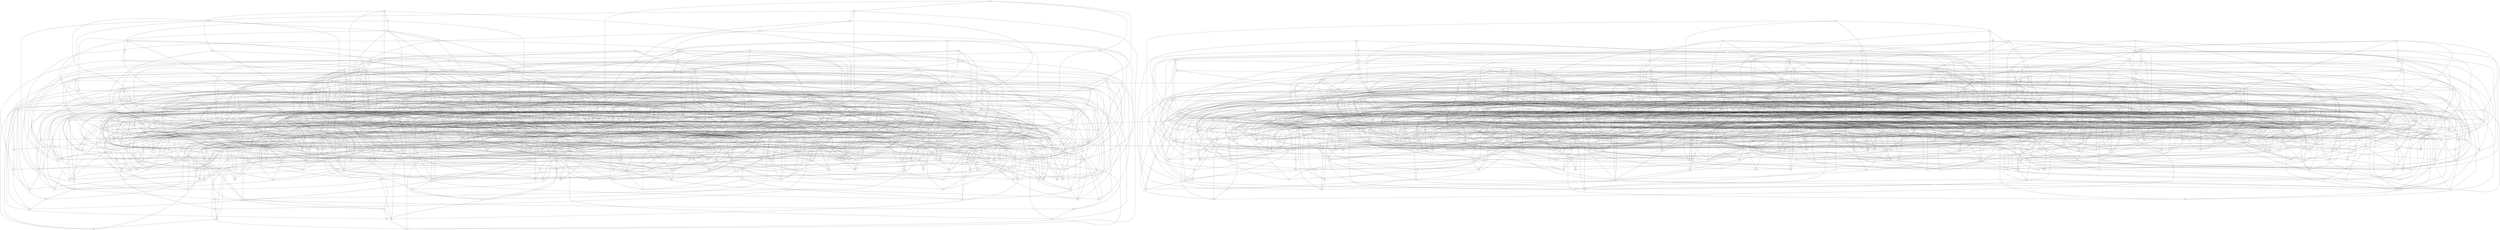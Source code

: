 strict graph input {
    ranksep = 2;
    pcf -- {vqq glr rpx qcm sxh lgb};
    vqq -- {pcf gnv zmm lkm};
    glr -- {pcf bzl snq drq prc};
    rpx -- {pcf kdr mbc svb};
    qcm -- {pcf kpp dqn nmt};
    qkb -- {ccc lxr ppx qfh vkd};
    ccc -- {qkb jtr jxq xpk fbg};
    lxr -- {qkb crj hbs fpg};
    ppx -- {qkb bdm hld sdg};
    vnm -- {frl xhk mnc cvv};
    frl -- {vnm vct vld dfl};
    scx -- {czr ljf ngk pgb};
    czr -- {scx rms fzf xmr nxz};
    zqg -- {lbj xkk plb qcs};
    lbj -- {zqg zbf llz mpj};
    xkk -- {zqg zcf nxk mmh vmz qpv};
    qvs -- {zgv vfq pqp qbl rpt zcq};
    zgv -- {qvs mbn xth lcq lsp jpf};
    vfq -- {qvs vqz zpk rdm jdq};
    pqp -- {qvs sct zkp mzr};
    qbl -- {qvs grh zsm sgb};
    rpt -- {qvs kxh gqf kbt};
    zcq -- {qvs gfl jlq mcl};
    sxm -- {rgj lcq hfp mrc};
    rgj -- {sxm pcp gvk vnc};
    vrd -- {hbb trd fgh ksz};
    hbb -- {vrd chn pxd hpf};
    trd -- {vrd zsm xzz kqs};
    fgh -- {vrd cst lzp sjd rkz zth};
    dbh -- {crj hjx bkj zlx zsd};
    crj -- {dbh lxr vgl rkk};
    hjx -- {dbh pvm rln vkt sck};
    bkj -- {dbh rqp vjs zjn};
    psx -- {sxc zqz vld vql};
    sxc -- {psx ctn vhq tmm};
    dsx -- {bjf zrx pld pdc};
    bjf -- {dsx vsz lft ngf dzs};
    zrx -- {dsx ztc jbm vvh};
    pld -- {dsx pqx rcn mbc zlx};
    dqn -- {kxm vsh qcm hjp dqq};
    kxm -- {dqn qfv fjx rsd bpj};
    lst -- {fzr zmx gff txx};
    fzr -- {lst bkp ksr ptl mhx};
    mzv -- {gcq bkh mqg znr};
    gcq -- {mzv nvk lgz gdl dsm};
    bkh -- {mzv jdl qmf dcs};
    mqg -- {mzv xjk lgp crc gqz};
    lzm -- {fdl jpf qxt gkz bsp};
    fdl -- {lzm jtj tfx qxf};
    jpf -- {lzm ptv zgv hhs};
    qxt -- {lzm dbp pcb djr};
    xfs -- {zdh thc rxd cjm};
    zdh -- {xfs kjt kdk lvv};
    thc -- {xfs vdv lkc qqb qdh};
    rxd -- {xfs pnp nld fdq};
    cjm -- {xfs dhk snh khg ctv};
    lqk -- {zth tfc mkr gvk};
    zth -- {lqk hcs qtt fgh};
    mbn -- {skp pxv zgv bpn};
    skp -- {mbn tfx mbh lbv dms};
    pxv -- {mbn kch txs jlg};
    bpn -- {mbn rcb rdb ckf};
    kzg -- {mgc vnc zdt htq};
    mgc -- {kzg lhl hfq jnv hpf};
    vnc -- {kzg rgj vsc gmt};
    zdt -- {kzg vzk xtp zkp hpf};
    rdl -- {pql ptt jfm hsp zvl hhx};
    pql -- {rdl mjn vct mdb rbg};
    ptt -- {rdl zpp gkx lpz};
    jfm -- {rdl ptm nrm rmk};
    hsp -- {rdl zpm mmh frn dfl};
    zvl -- {rdl xmp dbp hfp};
    hhx -- {rdl ncb txf nzb};
    nbj -- {tqk qhx smx cqk lrd rlx};
    tqk -- {nbj kzn ght gcc};
    qhx -- {nbj xcp tfc pbp};
    rzr -- {cfk pdh kvd hss};
    cfk -- {rzr tzs cvk brl dzt bbf kpj dfv};
    pdh -- {rzr vdx lzx zxh mrk};
    bdm -- {ppx jcr tgp mhl};
    jcr -- {bdm lrc lrn rhq xbh jqm dcv lhv};
    tgp -- {bdm cfb pgx kqd};
    mhl -- {bdm njz xrq qvx bmg vkn};
    bzl -- {glr khg ftz qqf};
    snq -- {glr pdc rms cxm};
    drq -- {glr jhg xcf xvq};
    prc -- {glr nzf rjt nqq xch};
    qds -- {glk jvn ntx jzt dlg};
    glk -- {qds qtl xdk mcl cxq gvk};
    jvn -- {qds dpl nkr hrl rmd};
    ntx -- {qds zcl dgb czf};
    kqq -- {ftz blr hlr kvd qdm};
    ftz -- {kqq dxs bzl jtr};
    blr -- {kqq scc cfv qdr};
    hlr -- {kqq pqx vkt zrt};
    kvd -- {kqq qqf vxd rzr};
    fsd -- {hbs tdf zcz zpt};
    hbs -- {fsd hfm nqq gsf lxr qjp hgq vkd};
    rms -- {czr qvd hgn snq bfm};
    sgv -- {kzb tvs qxx slr zps};
    kzb -- {sgv nvc kjt htj rbv dmr};
    tvs -- {sgv flg qvd bmn kpp};
    qxx -- {sgv jgk npm pgb xdv zpv tlt};
    mdz -- {rtk txr cqr brr hss};
    rtk -- {mdz nvx xpk dmm};
    txr -- {mdz lkh ldh trc};
    cqr -- {mdz vdx jsv bqm};
    nvc -- {vsr kzb fsk zjn};
    vsr -- {nvc bqx bhs mvr};
    bkp -- {msz vpn fzr xmm};
    msz -- {bkp nxl zhz jsl djr};
    vpn -- {bkp xmm gbm vkb};
    fbq -- {txq sbn mps dpl llz};
    txq -- {fbq zhz hlh jfj};
    sbn -- {fbq blk ptm ctp};
    xgq -- {dng xlh cqb klq};
    dng -- {xgq rnj zgn nln};
    xlh -- {xgq fbz lzv hdj};
    cqb -- {xgq pxp pnr stq};
    qsq -- {vvr vqz xpv nlm};
    vvr -- {qsq scm mfl hvn hpm txs};
    vqz -- {qsq chp vfq qvl};
    xpv -- {qsq zjb gls hvl fxx};
    nlm -- {qsq dgb zxg vss nzd tjq};
    dhk -- {bqm fvg cjm psn};
    bqm -- {dhk jtv vjj kmq zcz cqr kdk ksh};
    fvg -- {dhk hfm xrq dzv};
    khs -- {dqq tfb sgh sgr};
    dqq -- {khs brk zvz vkq fnx dqn};
    tfb -- {khs ctv xzj kng};
    blm -- {lqb rcq dmr knp};
    lqb -- {blm krk rsp dhc};
    rcq -- {blm mtl zps rpn tch};
    dmr -- {blm pkl kzb fbg};
    knp -- {blm dkq rgm gpm};
    vfb -- {tjm ltb lcd vss xvg};
    tjm -- {vfb vvz qsf xrk};
    ltb -- {vfb lzv vpt klf};
    lcd -- {vfb bqk ght dmn};
    vss -- {vfb mld tlv nzd mlf nlm fml};
    xvg -- {vfb fgk fgn jzr hms};
    psn -- {hrb hzt dhk hdg};
    hrb -- {psn kzs clp brr};
    hzt -- {psn qcq qcz vkn};
    hdg -- {psn mkj vkq pnb dld};
    dtl -- {jgv vcl txb lks};
    jgv -- {dtl mmh vcl sbg lcq jrp};
    tgf -- {rnk jlx zpk nvk};
    rnk -- {tgf qps jbb zrg vmf};
    jlj -- {rhq vmq scj fsp klg};
    rhq -- {jlj cvd jcr cdc zpr};
    vmq -- {jlj zqj fdh gbh vsz dvt lnv};
    scj -- {jlj hzh pbh rgm lnn};
    fsp -- {jlj djv jvb svb fbb bgm};
    klg -- {jlj qfv rsd dmm};
    nbt -- {khg dvg plf jrg jpr};
    khg -- {nbt vhk gpm bzl cjm};
    dvg -- {nbt clp xbh ths};
    plf -- {nbt qkp rln bpj dxb};
    cng -- {gsf tht zlx ckp};
    gsf -- {cng rbv hbs tgd};
    mrr -- {bht khb zmr lpm};
    bht -- {mrr xnj ppl jnv};
    pbf -- {pxl zbf vbs lql rlf};
    pxl -- {pbf cdn qgh vnk};
    zbf -- {pbf czm scm lbj};
    zpm -- {tfc jrm jfl crs hsp};
    tfc -- {zpm kzc qhx lqk jrp};
    jrm -- {zpm bqk jlq ctn fdb};
    jfl -- {zpm sfh rll pxn};
    crs -- {zpm dfl mlf xgx};
    sfh -- {pmh jfl nhf vct rpv};
    pmh -- {sfh fpk dct mtj};
    nhf -- {sfh qxj fvc hbn};
    vct -- {sfh frl pql rkp lzv btk};
    jtj -- {fdl fdr dmg qbt nsz};
    qtl -- {kvn glk cjv lrd};
    kvn -- {qtl jkm pgv rvn};
    cjv -- {qtl pxn dkt vll ctg vtd vld zqb};
    lrd -- {qtl mcp svn nbj};
    pmv -- {mpj mmp smx qzx bhq};
    mpj -- {pmv qmk lbj ckb hpf};
    mmp -- {pmv hck mtj qcs};
    qfv -- {nph klg kxm cmj vxd pqx};
    nph -- {qfv nld zrt qsd tkt};
    cmj -- {qfv qgr jnc cxd};
    vxd -- {qfv tln ztc kvd};
    pqx -- {qfv pld mfd hlr};
    mjn -- {jfk pql tpn zhj};
    jfk -- {mjn brh zrj tmm};
    nzf -- {prc drd mdv zrh dbf vck};
    rjt -- {prc tln bjk vkf};
    qnc -- {kbt nth hbc ktr};
    kbt -- {qnc mdn rpt fnn vtd qpv};
    nth -- {qnc mpf cmp ckh};
    cml -- {gzg lpz pxs tvd lvf};
    gzg -- {cml gbm mdr pqh};
    lpz -- {cml gxf ptt kfz};
    pxs -- {cml qxs vhp mrc lxg};
    tvd -- {cml fvd kdl dvz};
    lvf -- {cml rmd ssk fxn};
    nxl -- {mgg tnt msz dsg};
    mgg -- {nxl xdk mfl xxz};
    tnt -- {nxl szr ljs fpk mkr};
    rqp -- {bkj nbg fsk ggx qrk mdx};
    nbg -- {rqp zcz rjh bzx vzp};
    cfb -- {slr bmv mnf tgp bfm zjz dld tpt};
    slr -- {cfb qjb sgv tkg};
    bmv -- {cfb sbz gjp ncr};
    mnf -- {cfb fpd dxs ktm vsb};
    bfm -- {cfb zjz rms qfj};
    sff -- {flz nlq jtc rkz};
    flz -- {sff xqg hjh zcf psg dtm klv};
    nlq -- {sff dfb jcp rdk};
    jtc -- {sff tfp jfv hbc jjv kkv};
    rkz -- {sff cqk zmv fgh};
    jzk -- {txm bxk qzx rkn};
    txm -- {jzk xvf vgn gdd vpt};
    szr -- {tnt tbx rdg mft};
    ljs -- {tnt zzh pdq dzl};
    jhm -- {sms gll flg zrb};
    sms -- {jhm dpd bbx xbt bpj};
    gll -- {jhm glm mpb xcg};
    vvz -- {tjm xgx jfj tdd pbc};
    qsf -- {tjm psh zzh jvd pbc};
    psh -- {qsf jxk zpj bcp};
    ftf -- {rkn rcz ddg hbx};
    rkn -- {ftf fth jzk zcl brh};
    rcz -- {ftf fml vrg dcq jpp};
    ddg -- {ftf lhr mxc tph};
    hbx -- {ftf fhq nvk tqp ntv};
    rll -- {jfl jdl txd rvn fdb};
    pxp -- {dtc nqq cqb sjd bdg};
    dtc -- {pxp dkg zfm drk vpt};
    nqq -- {pxp pzr hbs prc};
    sjd -- {pxp qgh tfv zpp ssl fgh};
    bdg -- {pxp qrx rtb fnn};
    hfm -- {xzs krk jpj hbs fvg xgj};
    xzs -- {hfm dll mzz fxd plm};
    krk -- {hfm pqm lqb pdc};
    jpj -- {hfm stj jsp zlb};
    fvk -- {gnv bjh zcm kmn};
    gnv -- {fvk vqq kfl qfb rvx};
    bjh -- {fvk kqh hmx fdq pkd};
    rxt -- {dlr sbg ncb crh};
    dlr -- {rxt jvj xnj mbh};
    sbg -- {rxt ccv jgv smp};
    qhk -- {dqp tzz smc rxh};
    dqp -- {qhk cmr lck bzx};
    tzz -- {qhk vzt qkl qdr};
    smc -- {qhk ddv qhm jsv};
    rxh -- {qhk hxm rqv hjp};
    tbf -- {tdl blk llk qfs klq};
    tdl -- {tbf dfz jck lbv};
    vms -- {sgl qjv czv pxg vtl};
    sgl -- {vms dnr qlz nnb};
    mps -- {fth kqs pnr fbq};
    fth -- {mps xth jzt rkn};
    kqs -- {mps ncb qgh trd};
    pnr -- {mps dfb cqb zhj qmf};
    srg -- {ndj gdq xsv cmr};
    ndj -- {srg ktb nmf vck};
    gdq -- {srg sfl nxp ptc};
    vzk -- {ggd dms vdh zdt};
    ggd -- {vzk ksr mxc jfq fgq};
    dms -- {vzk kfz fdb smp skp djr lpr};
    vdh -- {vzk qct xjk rcb klf};
    dkj -- {drk zmv kkb sjs kxg};
    drk -- {dkj cnh ksz dtc};
    zmv -- {dkj rdt sct pnn rkz};
    kkb -- {dkj qnn dmp pzg};
    sjs -- {dkj hjh bfg ckn pbc};
    hzg -- {drn cmp gxf mkr};
    drn -- {hzg jhv bns psd};
    cmp -- {hzg rfq skn nth};
    gxf -- {hzg lpz cgq sdf};
    mkr -- {hzg lxh lqk tnt};
    pqm -- {gmf krk vvc ldb qqb};
    gmf -- {pqm hkd rlc phj};
    vvc -- {pqm nqm ngd gzm gns};
    ldb -- {pqm rmq fkc rmt};
    dpb -- {sdj bgh plm cqd ktm};
    sdj -- {dpb zsh bsr vzq};
    bgh -- {dpb pvx str hbd};
    plm -- {dpb sxq xzs qvv rvx};
    pnq -- {fxt mxg dbz njr};
    fxt -- {pnq krm htj dgr};
    mxg -- {pnq nqm gtz nxr};
    mlc -- {brv hld mzz zpr};
    brv -- {mlc dpd xbh bbf};
    hld -- {mlc xxq ppx tpr qsd lgb};
    mzz -- {mlc xzs nqm nnp};
    cxx -- {vrx zcx xxv sgh};
    vrx -- {cxx glb dfh ptc};
    zcx -- {cxx knr mkm gtz ngk xmh hft};
    xxv -- {cxx stj lzx cxd dfv fxm};
    vgl -- {crj jbj cxp hrn};
    stj -- {tsm xxv jpj ccl};
    tsm -- {stj lcl fbb qbc};
    ccl -- {stj tkb gtz rvr};
    zcl -- {fvz ntx lsx rkn};
    fvz -- {zcl dtd xpf qbb};
    dpd -- {brv sms frx brr kjp dfh};
    frx -- {dpd kdr tch qft};
    snm -- {lnn bqx nqm kdr bxz};
    lnn -- {snm scj qns fss};
    bqx -- {snm vsr xjh mvd};
    nqm -- {snm vvc mxg kns bmg mzz};
    kdr -- {snm qns fsj rpx frx rjh};
    vdx -- {fbm cqr fpg pdh pbh};
    fbm -- {vdx vdv ppn fxd zpt};
    fpg -- {vdx zrh vbb lxr};
    qjv -- {vhd vms jqm qdb};
    vhd -- {qjv qcq vjs rvx};
    xhm -- {lhz kkv lcq rvn};
    lhz -- {xhm lmv ptv xlf rbm};
    kkv -- {xhm ftd jtc plb};
    lcq -- {xhm jgv sxm zgv tdc};
    zgk -- {fkc vmb vjj vtg jqs};
    fkc -- {zgk lkh ldb grd};
    vmb -- {zgk pml xjh dzt lvv lqg bbf nfs};
    vjj -- {zgk fqv dcv bqm};
    vtg -- {zgk gkr qsh mhf};
    jqs -- {zgk jbj htj vlg};
    ftr -- {crq ntc bsr vsb};
    crq -- {ftr qqb qjb dhc};
    ntc -- {ftr vsh tzx dxb};
    bsr -- {ftr qgr dcv ldf kng sdj};
    rst -- {cxm qcq fpd qfj};
    cxm -- {rst qld fqv snq};
    xxm -- {mld hms zln jdv};
    mld -- {xxm fsq vss mhx};
    qxj -- {nhf dns dpl dgb glp bqr};
    dns -- {qxj gxh xmm nvh};
    lhr -- {znp ddg hkl jdm tdj};
    znp -- {lhr fml gqk gpt cvv vqm};
    tfx -- {lgs skp fdl dsb};
    lgs -- {tfx bbt gpt zgn gkg};
    dsb -- {tfx kfh jrr ccb};
    mzr -- {qps xrb ckb pqp};
    qps -- {mzr xlc rnk jrp};
    kjt -- {kzb xbb npk xjr zdh};
    xbb -- {kjt djv ktb kzs};
    tzs -- {cfk sdg fgb tlt};
    sdg -- {tzs xmr ppx mrk};
    xqr -- {lbl pdv xsv qfb};
    lbl -- {xqr jqm pkl hhz};
    pdv -- {xqr ksj knm ckp};
    vsz -- {bjf mhf vbx vmq};
    lft -- {bjf hpt vsh rkk mbg};
    xnh -- {tfv lnz pxd kjr bpd};
    tfv -- {xnh znd nbc sjd nvh fnv hxz sdf};
    lnz -- {xnh jzt jpp fgk};
    kzn -- {tqk shj xcq gxl};
    tht -- {dld kqh cng rlc};
    dld -- {tht cfb pvt ptc hdg};
    kqh -- {tht bjh xbt hbz njj cbg};
    rlc -- {tht gvv qld gmf};
    tsd -- {kng ndm ldn zrt};
    kng -- {tsd sgr brz tfb bsr};
    ndm -- {tsd sxx kcx hjm};
    thn -- {gkg ztz fpk flp};
    gkg -- {thn nsz vhp lgs};
    xth -- {bns zgv fth bfg kzc};
    bns -- {xth thq vmk drn vhs};
    bfg -- {xth sjs rdm smp};
    kzc -- {xth gxh lfc tfc};
    fjx -- {kxm xmh rkk lhv};
    smx -- {tjq pmv nbj hdj};
    tjq -- {smx nlm vgh dmg};
    hdj -- {smx mft xlh rsl xbc};
    xtp -- {zdt gkx mrc hhk};
    zkp -- {zdt fpf rbg xzz vgf pqp};
    hpf -- {zdt mpj jrr gcd mgc hbb};
    zcm -- {njk vtl fvk xbh};
    njk -- {zcm lcl dxs kpj};
    vtl -- {zcm hmx kfm vms nrg};
    jbj -- {nrg bng jqs vgl};
    nrg -- {jbj pns zlq vtl};
    bng -- {jbj gkr mhf qsh bnj};
    czm -- {fdr zbf dkt tph xcd};
    fdr -- {czm qlp jtj llk ptv qff bjd};
    dkt -- {czm cjv qmk jqz};
    rfk -- {rbm grf zqb cgf};
    rbm -- {rfk lhz grx chp};
    grf -- {rfk zkd bqr qcs};
    zqb -- {rfk zvm cpv ptx tzg cjv};
    pxn -- {cjv jfl xkh jdv};
    zxp -- {dvt qvk cfv pst};
    dvt -- {zxp mlp ctv vmq hft};
    qvk -- {zxp zrh dzb sxt vlc gsr};
    cfv -- {zxp rsq pmc blr};
    pst -- {zxp flg vkf lqm};
    lrc -- {dpp jcr ldh bth};
    dpp -- {lrc qcz trc vtc pks};
    ldh -- {lrc tkb txr zjn};
    bth -- {lrc qrk fdq dpr};
    djx -- {hpg dlm nnz cpk};
    hpg -- {djx hck sbd cjh};
    dlm -- {djx xhk zpf lpm};
    gvv -- {rlc ppn gjp mdv mbc bff bnb};
    ppn -- {gvv fbm zlj xcf};
    gjp -- {gvv lkh bmv zbc};
    mdv -- {gvv nzf sxt clc bgm};
    ddb -- {xgx rft jlx gbm vgf};
    xgx -- {ddb vvz crs gff};
    rft -- {ddb cvg zpk xbl};
    qrx -- {ckt bdg mmh klv};
    ckt -- {qrx qvl xkf njb dfl};
    mmh -- {qrx jgv jck hsp xkk gls};
    jxk -- {psh dbp cbn dvz ckh};
    dbp -- {jxk qxt kxh hhk zvl};
    cbn -- {jxk fkt xms cqp};
    dvz -- {jxk czf nmz tvd jzr};
    bxk -- {mrq jzk cpv pqh};
    mrq -- {bxk fks gpt xqv xbr};
    cpv -- {bxk qgh zjm zqb};
    pqh -- {bxk gzg xbl sqf};
    ngd -- {vvc jqp hqx hhj};
    gzm -- {vvc kzz dgl pdl cdc svb};
    drd -- {tzj jgc nzf rxx};
    tzj -- {drd ldr nlk rdp};
    jgc -- {drd tzx pgx pdc};
    rxx -- {drd tlj gbh zgx};
    cdn -- {jhh pxl xdc lgk};
    jhh -- {cdn bbt zvt pxx cxz};
    xdc -- {cdn cnd tcp ccv xbc};
    lgk -- {cdn cqk djt hpm};
    zjz -- {ldr cfb bfm xgj};
    ldr -- {zjz nnb tzj fmn lkm mdx};
    qnn -- {kkb xdk shj lsp};
    dmp -- {kkb nnz gmt lsz};
    ctv -- {tfb gbh dvt cjm};
    gbh -- {ctv fsj rxx vmq};
    cvd -- {rhq rcn hcx nsh};
    rcn -- {cvd pld bsz gpf};
    hcx -- {cvd cmr gvt kzz};
    gxb -- {dfn vzc zfr khb};
    dfn -- {gxb qnx gqf pbg};
    vzc -- {gxb nxk qbt rzt lfx};
    jtv -- {jjz bqm rsm njz};
    jjz -- {jtv zrh pbd dzs zgx};
    dfb -- {fqz zmr pnr nlq dzl};
    fqz -- {dfb dlg qbb srd lgz grx jjm};
    zmr -- {dfb fkt xrv mrr};
    ptr -- {dfv lqm xmh vvh};
    dfv -- {ptr mvr njr cfk xxv};
    lqm -- {ptr czv pst xvq tgd};
    clp -- {dvg hrb xqz hxc qqf};
    qgz -- {qzq tlk jzt kqg};
    qzq -- {qgz rhd zgn rtb};
    tlk -- {qgz jdq rhd jhv pbp pnn};
    jzt -- {qgz fth qds lnz};
    kqg -- {qgz ptb pzv zzc srd};
    qct -- {lbv gxh vdh xhp};
    lbv -- {qct bcx tdl skp};
    gxh -- {qct dns jsl kzc ltc};
    hck -- {hpg mmp zvg nnz};
    jvj -- {dlr chp fhq ksz};
    ksr -- {ggd fzr dsm zpf};
    dsm -- {ksr zfr cxz gcq};
    ncb -- {rxt kqs hhx mnp};
    mnp -- {ncb mst jfv xqv rgl};
    knr -- {zcx ldf fcm vck xgf};
    mkm -- {zcx nqb vhk ggx};
    zfr -- {gxb dsm xqg plv};
    xqg -- {zfr flz hkx llz};
    hpr -- {txx gpg bpd xzf};
    txx -- {hpr nvh xbr lst};
    gpg -- {hpr xrv jfq dcs};
    bzf -- {dvm jjf rnb pct};
    dvm -- {bzf vkq fss lkc zgf};
    qjp -- {qsh pct gzp hbs};
    qsh -- {qjp vtg vxj bng qfj};
    qgh -- {sjd cpv chv pxl cgf hbn kqs};
    chv -- {qgh zsm clk rmd};
    vnk -- {pxl sqs glp mdb hhh};
    sqs -- {vnk hfq xcd xjk};
    glp -- {vnk dsg qxj xcq};
    gkr -- {vtg bnj bng tdf nms};
    bnj -- {gkr hbz bng mtl};
    tdf -- {gkr fzv vzg fsd};
    sxq -- {ltl ksb plm pks};
    ltl -- {sxq mpt dqf mfd hzm};
    ksb -- {sxq fnx qnd bzh};
    lcl -- {njk zjl tsm mrv};
    zjl -- {lcl vtc kjp tmb};
    vkq -- {xzj dvm hdg dqq};
    xzj -- {vkq pkd trg tfb fgt hhz};
    brz -- {drl str dlb kng};
    drl -- {brz fsk nnp mbg snh};
    str -- {brz sqb bgh sjg trc xjm};
    nlk -- {jnc fpd tzj zrt};
    jnc -- {nlk cmj rsp kcz};
    zpj -- {rjz psh zvt nqk xms nzb};
    rjz -- {zpj zhz nrs cxz jbb kch};
    zvt -- {zpj jhh pnn mdg};
    tfp -- {zsm rsl jtc smt};
    zsm -- {tfp trd xrk chv qbl};
    rsl -- {tfp fsn xcq hdj};
    smt -- {tfp lts fxx crh qkt};
    drx -- {xzk dzt ztm hjp};
    xzk -- {drx rbv qcp fgt};
    dzt -- {drx xrm vmb cfk};
    kzs -- {hrb nqb cxp xbb};
    vbs -- {pbf zzh qlp rqq lgt};
    zzh -- {vbs ljs qsf zln rgn gvn};
    qlp -- {vbs fdr mdr zvg};
    hqc -- {crc pcb kml tdc};
    crc -- {hqc nbh mqg hzj};
    pcb -- {hqc qxt tdd qbh};
    kml -- {hqc nzd rhd flp};
    qld -- {hqf cxm rlc vkd};
    hqf -- {qld zlb dbf fcm};
    vkd -- {qld krt qkb hbs bpv};
    zjb -- {mft mnc xpv kjc fds};
    mft -- {zjb xdk szr lql hdj};
    mnc -- {zjb rzm vvl vnm vzv};
    kjc -- {zjb ptm ntv xzf};
    plv -- {zfr fqq fgq xkh};
    fqq -- {plv xhk psv klq};
    fgq -- {plv xbl hgx ggd};
    xkh -- {plv lql pxn mlk rcc};
    brr -- {fbb mdz dpd hrb};
    fbb -- {brr fsp qcz sbz tsm hmj};
    rhd -- {qzq tlk kml qpm};
    zgn -- {qzq dng htd lgs qmf};
    zgb -- {fft ksj jcn rqv pnp};
    fft -- {zgb bmt mpt rjh};
    ksj -- {zgb ldn pdv gtf tmb};
    jcn -- {zgb pnb xdj rvt xnb};
    qgr -- {cmj bsr trc dnr};
    trc -- {qgr rvt dpp txr str};
    qns -- {kdr mpb hmj lnn};
    fsj -- {kdr gbh vgs fhm};
    nqk -- {mtv zpj pbg nvh xvv};
    mtv -- {nqk bjd qgg jdm};
    pbg -- {nqk dfn gfc gdv};
    nvh -- {nqk dns tfv txx};
    xvv -- {nqk dkg cvc nrs};
    kzz -- {blv gzm lch tmb hcx};
    blv -- {kzz ltx zqj dgr};
    pvm -- {qnd vhk hjx xdj nnp};
    qnd -- {pvm ktf ksb qlb};
    sfq -- {gkt nqf qhm tsc sxg bnb gpf};
    gkt -- {sfq vtc lbm hkd};
    nqb -- {mkm kzs nvx vqh};
    dpl -- {qxf jvn fbq qxj};
    qxf -- {dpl zvm fpk fdl};
    lrn -- {jcr dgl cxp rln};
    nsz -- {gkg qfg jtj qnx ckh};
    gkz -- {rlf cbh vcr lzm};
    rlf -- {gkz pbf zzc zls};
    cbh -- {gkz gqz gsc vgh};
    vcr -- {gkz tpb qtv xbc};
    ktf -- {hbz ncs qnd knm dmm};
    hbz -- {ktf kqh tqg bnj};
    ncs -- {ktf fqv zpc rdp};
    knm -- {ktf pls prq pdv};
    dmm -- {ktf rtk klg pxg};
    lhl -- {mgc qnx lts snn};
    qnx -- {lhl dfn lgp vql nsz};
    xjk -- {mqg hlh sqs vdh pjc};
    hlh -- {xjk txq mst gpt};
    fzv -- {dbk tdf dkq pks};
    dbk -- {fzv mhf pml gpm cbg};
    kfh -- {dsb ckf blk xpf};
    ztz -- {jfv thn hhh hhs};
    jfv -- {ztz jtc mnp ctk zls jkt vgh};
    kpv -- {hgx tqt vhq pxx nmz btx};
    hgx -- {kpv qtv fgq zqz cfm};
    tqt -- {kpv rtb jhv jsz};
    vhq -- {kpv sxc xcd tsp};
    pxx -- {kpv cfm szt jhh};
    nmz -- {kpv dvz pgv ssl};
    bbt -- {lgs jhh vfg djt lgt};
    xnj -- {dlr mbz bht jfj lks};
    mbz -- {xnj gxd jvr znr};
    nzl -- {ggb lsx fjc hzj xrb};
    ggb -- {nzl fsq kcv hsc gdt pzg bpd};
    lsx -- {nzl zcl hvn dkd};
    zqz -- {psx hgx jqr btk ctp};
    dlb -- {brz rgm rmq jxq};
    rgm -- {dlb flx sbq zvq scj knp};
    jjf -- {bzf qfh cdf xbt mpt};
    qfh -- {jjf qkb txv fgb};
    cdf -- {jjf qcq jbm ztm};
    xbt -- {jjf kqh sms hmv};
    pzr -- {nqq cqd sfk chl nsh};
    cqd -- {pzr dpb btc rmt};
    sfk -- {pzr jjd pbh zgf};
    kmn -- {fvk lbm zpc qlz};
    lbm -- {kmn gkt pkl pzt};
    pnb -- {jcn chl hdg qkx};
    lkh -- {qkl gjp fkc txr};
    qkl -- {lkh ltx zks tzz};
    bmt -- {fft jgk krm rdx};
    tpn -- {vmk mjn qtv pvr};
    vmk -- {tpn ndc ndn jcp jlg bns};
    qtv -- {tpn vcr hgx xbz};
    chn -- {hbb rzt zcf jdm};
    tbx -- {ckf rfq szr vmz fhx};
    ckf -- {tbx qff kfh mcp zmx dmd bpn jsz};
    rfq -- {tbx kdl cmp xxz};
    vmz -- {tbx nxk gdv dmn xkk};
    fqv -- {mbg ncs vjj cxm};
    mbg -- {fqv vsh sps drl lft};
    dgb -- {qxj trf gxt nlm ntx};
    trf -- {dgb vpt fsn nrs};
    gxt -- {dgb xvf jjv mdn};
    hkd -- {gmf szh bmn gkt xgj};
    hzh -- {scj bxz mrv xgf};
    bxz -- {hzh brx snm bnb};
    mrv -- {hzh htc lcl sps sck krt};
    xgf -- {hzh glm skf gkv knr};
    zmm -- {rcl ldn rdc vqq};
    rcl -- {zmm lll qtf lvv};
    hpt -- {ltt lft sjg qpl};
    ltt -- {hpt jrg mcd dgr};
    sjg -- {hpt fzf mkj str};
    qpl -- {hpt qvx bmx fck fgt};
    czv -- {vms lqm zlb jqp tpr};
    zlb -- {czv dzb mql hqf jpj qlz};
    fsk -- {nvc ztm rqp drl};
    ztm -- {fsk lqg nmf cdf vbc drx};
    rqq -- {fxc nxk vbs gqk};
    fxc -- {rqq kls srd cnh};
    nxk -- {rqq vzc xkk vmz};
    fsq -- {ggb jdv nbh mld};
    kcv -- {ggb rdt szt vqm};
    kjb -- {pkd tkh ktc tgd};
    pkd -- {kjb hhj xzj bjh};
    gqf -- {dfn gmt rpt bqr};
    htg -- {dzv sxx krm rsp};
    dzv -- {htg prq sgh fvg};
    sxx -- {htg ndm rvr kcz};
    krm -- {htg bmt fxt tpt xtf};
    zpp -- {ptt fhx sjd ltc};
    sns -- {rmd vgf qbq ctm};
    rmd -- {sns kxq lvf chv jvn};
    vgf -- {sns gsc ddb zkp hpm ptl};
    qbq -- {sns kdj txb jsl};
    fcj -- {cxq zpf bcp tdj};
    cxq -- {fcj ggg glk brh};
    tkb -- {ldh pgx ccl lss};
    pgx -- {tkb jqp jgc tgp grb};
    fml -- {rcz znp cqs vss};
    cqs -- {fml qff psg ctk};
    flg -- {pst glb nfs tvs jhm vck};
    glb -- {flg vrx scc qqm};
    nfs -- {flg jpr vmb qfj};
    vck -- {flg ndj nnb nzf knr};
    jgk -- {bmt vdv mvr qxx dcv};
    vdv -- {jgk thc fbm vkt pnj};
    mvr -- {jgk dfv vsr zrb};
    dcv -- {jgk bsr vjj jcr};
    bqv -- {chz gfh znd cjh};
    chz -- {bqv cqk thx jqq fvd};
    gfh -- {bqv shj sxp jfq};
    znd -- {bqv tfv ndc szt};
    chp -- {jvj vqz kjr jpp rbm};
    hhg -- {cnh txb gff stq};
    cnh -- {hhg jzb drk fxc};
    dgl -- {rdc gzm xjh lrn};
    rdc -- {dgl prq zmm zbk pbh};
    xjh -- {dgl bqx vqh vmb};
    czf -- {dvz ntx jfj zmx hgd};
    ncr -- {bbx bmv kpj xtf};
    bbx -- {ncr dmk qbc sms bpx};
    vhk -- {pvm mkm khg grd lkl};
    pls -- {mcd knm plk vkt pfk};
    mcd -- {pls tqg lkm lch ltt};
    sbz -- {bmv gpm fbb ktm};
    cxp -- {kzs lrn rdx pjg vgl fkl jpr ltx};
    rdx -- {cxp vjs bmt dgr zjn};
    pjg -- {cxp cvk zpt brx};
    fkl -- {cxp qlb qcp cbg};
    jpr -- {cxp nbt nfs vzp};
    ltx -- {cxp qkl blv vlc};
    scm -- {zbf vvr mpf smp};
    rtz -- {jrr gdv cgf xzf};
    jrr -- {rtz bqn gdl dsb hpf};
    gdv -- {rtz qfs pbg vmz};
    ndn -- {tgh vmk sgb klq qkt};
    tgh -- {ndn cnd hhh mmr};
    jtr -- {ccc csj qqb jxq trg ftz};
    rmq -- {ldb dlb htj vjs};
    htj -- {rmq jqs kzb fxt kpd};
    kxh -- {dbp jjm qhb rpt};
    dmk -- {bbx hmj rsd fgb};
    hmj -- {dmk sbq fbb ths qns};
    fhq -- {hbx jvj mfh vnv};
    mfh -- {fhq thx snn dxp};
    vnv -- {fhq dmd ksv klv};
    shg -- {btd zqs nvk ccb};
    btd -- {shg qgg gxd shz mtj};
    pdl -- {gzm sps bsz bmn};
    vfg -- {bbt lgp plb mhm};
    jjm -- {kxh xbl fqz hhh};
    xbl -- {jjm frh fgq rft pqh};
    znq -- {vcn cvc lgn gzb};
    vcn -- {znq nxq fds khb};
    cvc -- {znq bcx xvv ctn rjp zpk};
    lgn -- {znq tph shc kkc};
    bcm -- {jsz rdg rlx jqz};
    jsz -- {bcm ckf czk tqt htl};
    rdg -- {bcm jdv szr szt xzf cjh};
    rlx -- {bcm lfc nbj rzm};
    bdf -- {tqg xmc rvt mrk qsd};
    tqg -- {bdf mcd hbz zpq bqq};
    xmc -- {bdf xqp hgn snh};
    jdl -- {rll xzz bkh kdl};
    xzz -- {jdl zkp trd ssk};
    kdl -- {jdl rfq tvd lgt qmb};
    ljf -- {kpd pfk scx kdk cxd};
    kpd -- {ljf nsh htj xnb};
    pfk -- {ljf tcm rsm pls};
    kdk -- {ljf xrq bqm njr zdh};
    cxd -- {ljf cmj xxq xxv qhm};
    zqs -- {shg hxt vsc ctp shz};
    hxt -- {zqs zhz gfl vvl};
    vsc -- {zqs qhb xkq vnc};
    ctp -- {zqs zqz pgl sbn};
    fks -- {svd vgn mrq thq};
    svd -- {fks rjp djt jxr nzb};
    vgn -- {fks txm jlx hvb mcl};
    lzx -- {xxv pdh hgn dxs};
    npm -- {nxz qxx dxb dkq};
    nxz -- {npm jhg pch czr};
    dxb -- {npm bxp ntc plf};
    jqp -- {czv ngd pgx txv};
    txv -- {jqp qfh plk fhm};
    cgf -- {frn rtz qgh rfk};
    frn -- {cgf rdt hxs pcp zkd hsp dbc};
    cdc -- {rhq vzg rnb gzm};
    fhx -- {zpp tbx dbc hhh};
    dbc -- {fhx gbb ccv frn};
    nnb -- {ldr zlq sgl vck};
    rpv -- {gxd dtd ctg sfh};
    gxd -- {rpv mbz btd mhm};
    dtd -- {rpv fvz dzl jck gls};
    ctg -- {rpv xpf mhx cjv};
    qzx -- {pmv mtj pgl jzk bnn tdc};
    mtj -- {qzx mmp pmh btd mmr jbr};
    pgl -- {qzx txf xrk ctp tmm};
    xhk -- {qtt qml vnm fqq dlm zvm};
    qtt -- {xhk vkb zth mdr};
    qml -- {xhk qff xmm rnf gdt};
    hkx -- {jgl xqg nzn fpf};
    jgl -- {hkx rzb fnj ntv rbg};
    nzn -- {hkx jxr tdd thx};
    fpf -- {hkx zkp dcs mjz};
    xbh -- {jcr brv zcm dvg};
    zpf -- {vzv mdn ksr fcj dlm};
    vzv -- {zpf gqz mnc zhz pzg};
    mdn -- {zpf kbt dfz gxt zhj};
    nxp -- {bhs zlj tpt gdq};
    bhs -- {nxp vsr kqd hjp};
    zlj -- {nxp zqj kfl ppn};
    fnx -- {ksb dqq kpp vzp};
    zhz -- {hxt rjz txq msz jvd vzv};
    gkx -- {pbp xtp lfx ptt psg pjc};
    pbp -- {gkx tlk lgz qhx};
    lfx -- {gkx cvg mjz vzc};
    lgp -- {vfg mqg qnx ctn};
    ctn -- {lgp sxc jrm cvc};
    hjh -- {sjs flz ktr rgl};
    glm -- {xgf pch gll pvx bsz};
    pch -- {glm qlb nxz qvx fzf};
    pvx -- {glm qtd gcf bgh};
    kfz -- {lpz zrj dms vtd};
    llk -- {fdr lvp tbf tqp kxg};
    ptv -- {fdr jpf lhz ptb hhh};
    qff -- {fdr ckf cqs kmj qml};
    tqp -- {jkt sfs llk skn hbx xbr};
    jkt -- {tqp mcp xkq jfv};
    sfs -- {tqp bpf gdd rcc};
    btx -- {cqp bpf kpv zkd};
    cqp -- {btx rnf nnl cbn};
    bpf -- {btx sfs nnz kjr};
    zkd -- {btx grf gfc frn};
    zrh -- {jsv nzf qvk jjz fpg};
    jsv -- {zrh prq rvt cqr hjm smc rpn};
    hms -- {xxm xvg vvl jqr};
    vzg -- {cdc jnj tdf vvh lkl};
    jnj -- {vzg lch nlf cmr};
    qkp -- {plf pbd cmr mhc};
    pbd -- {qkp dnr ggx jjz};
    cmr -- {qkp jnj dqp hcx srg};
    mhc -- {qkp hmx bzx lgb};
    vtc -- {gkt zjl dpp dbf lgb};
    psv -- {tdd fqq gbm lvc};
    tdd -- {psv pcb vvz hrl nzn};
    jkm -- {kvn hvn vpq nbh};
    pgv -- {kvn nmz jzb ndq};
    nbc -- {tfv rdk dzl snn};
    rdk -- {nbc pvr ndc mdg nlq};
    btc -- {cqd npk bff ngf hhz};
    rzb -- {jgl djt ctk fdg};
    lll -- {rcl kcx kdc ldf};
    skf -- {xgf zpq jrg rcr};
    zpq -- {skf dcj qvx pzn tqg vlg};
    lkm -- {mcd vkf vqq ldr};
    ldn -- {zmm tsd ksj phj rcr hrq};
    jqq -- {xrv nmg chz mdb bnn};
    xrv -- {jqq gpg gqk zmr};
    mpt -- {fft hgq jjf ltl hxm};
    hgq -- {mpt rkk grd hbs};
    cqk -- {nbj lgk chz rkz rtb};
    rtb -- {cqk qzq tqt bdg kdj hpm};
    jlx -- {tgf ddb kls vgn dvj};
    prq -- {knm dzv rdc jsv};
    sgh -- {njr dzv cxx khs};
    njr -- {sgh dfv pnq kdk};
    plb -- {zjm jsl vfg zqg kkv};
    zjm -- {plb cpv cxz hzj};
    jsl -- {plb dcq msz gxh qbq};
    rnj -- {hrj dng blk txs};
    hrj -- {rnj djt gqg jdq qkt};
    dzb -- {zlb xqp qvk fcs};
    xqp -- {dzb xmc nsh qhm};
    txf -- {pgl hhx qvl lgt sgb};
    sxt -- {mdv qvk vbc rjh};
    vbc -- {sxt dll ztm trg};
    jqm -- {jcr lbl qjv rjq jxb};
    qcq -- {rst cdf msm vhd hzt};
    msm -- {qcq bdv tch zvq};
    dnr -- {sgl qgr rdp snl grb pbd};
    rdp -- {dnr tzj sxh ncs dbz};
    snl -- {dnr tcm gns jxb};
    grb -- {dnr nff pgx rpn};
    hmx -- {bpv bjh mhc vtl};
    bpv -- {hmx bdv mdx ldf vkd};
    xdk -- {qnn mgg glk fjc mft};
    fjc -- {xdk nzl xkf dvj};
    chl -- {hhj pnb pzr bpx};
    hhj -- {chl npk pkd jxb ngd};
    bpx -- {chl jsp jcs bbx};
    cvk -- {cfk pjg fzf mfg};
    fzf -- {cvk sjg czr pch};
    mfg -- {cvk dqf ntm qvv};
    zln -- {zzh xxm ndc kls};
    ggx -- {pbd rqp mkm vsb};
    nrs -- {rjz crh trf xvv};
    cxz -- {rjz zjm jhh dsm};
    gfc -- {zkd xlc sxp pbg};
    qbc -- {bbx brl tsm pzt lhv};
    rkp -- {vct xrk gcc hgd};
    gzb -- {dct rmk xmp znq hkl};
    dct -- {gzb kns pmh jck};
    rmk -- {gzb kxq jfm fnn zcf};
    xmp -- {gzb czk zvg qkt zvl};
    hkl -- {gzb lhr ccv hsc vkb};
    mcp -- {ckf xlc lrd hbc jkt};
    xlc -- {mcp gfc qpv qps};
    hbc -- {mcp jtc qnc qpm};
    brl -- {qbc cfk kjp kcz};
    czk -- {xmp jxr jsz tdc};
    zvg -- {xmp hck zxg qlp};
    gpm -- {sbz khg dbk dbf hmv knp};
    djv -- {tzx xbb kns fsp};
    tzx -- {djv jgc ntc nff hxc};
    kns -- {djv nqm dct fhm kcz};
    qhb -- {xnx kxh vsc hxz};
    xnx -- {qhb fgn lfd sjm};
    hxz -- {qhb bqk bqn tfv};
    kmj -- {qff fvc zvm fdg};
    kqd -- {bhs ztc gkv dhc tgp};
    lmv -- {zfm mlk zrg lhz};
    zfm -- {lmv txd llz dtc};
    mlk -- {lmv xkh jxr dsg};
    zrg -- {lmv pdq hvl rnk};
    xdj -- {pvm csq jcn mrk};
    csq -- {xdj qrk hbd zvz zpv};
    xmm -- {qml vpn bkp gqk dns};
    gqk -- {xmm rqq znp xrv};
    ggg -- {cxq ctm htq ckn};
    mdr -- {qlp tcp lql gzg bpg ftd qtt};
    tcp -- {mdr rjp xrb xdc rvn};
    ccv -- {hkl dbc mpf sbg xdc};
    mhf -- {vtg qvx dbk vsz bng};
    qvx -- {mhf qpl zpq nxr pch mhl};
    jfq -- {gpg gfh xgh hfp vll ggd};
    mfl -- {psd mgg vvr gfx};
    psd -- {mfl llz drn xzf};
    gfx -- {mfl hvl cdp klf};
    csj -- {nqf svb jtr xmg};
    nqf -- {csj bff zbk sfq};
    svb -- {csj fsp rpx cxn gzm};
    bjd -- {mtv fdr nmg xlx};
    nmg -- {bjd jqq rjp xlf};
    xlx -- {bjd pvr cnd fnv gff};
    fpk -- {pmh thn tnt qxf};
    dqf -- {ltl cbg mfg chs lkc};
    cbg -- {dqf dbk fkl kqh};
    chs -- {dqf dtq qdh shs pmc};
    bbf -- {brv vmb cfk dzs};
    jvb -- {fsp hqx nms hxc};
    mfd -- {ltl pqx vsd hjm};
    rzt -- {chn txd hsc vzc};
    bqk -- {hxz lcd jrm brh};
    brh -- {bqk jfk bcp cxq rkn};
    lql -- {xkh svn pbf mft mdr};
    mxc -- {ddg cjh ggd tdc};
    cjh -- {mxc hpg bqv rdg};
    hxm -- {mpt tcm rxh fmn};
    tcm -- {hxm snl xqz vzt pfk};
    fmn -- {hxm mxz ldr pmc};
    nbx -- {zsh jxf nxr rsd};
    zsh -- {nbx sdj brx qlb};
    jxf -- {nbx lqg msj gtf};
    nxr -- {nbx qvx mxg rvx};
    rsd -- {nbx klg kxm dmk};
    dll -- {xzs qdm cpq vbc};
    qdm -- {dll kqq nhh vzt};
    cpq -- {dll ddv mjs kcx};
    sfl -- {szh gdq pzn zgf};
    szh -- {sfl pnp hkd xgj};
    rjp -- {tcp svd nmg vll cvc};
    npk -- {bzh btc kjt hhj};
    bzh -- {npk pvt pzn ksb};
    jrg -- {ltt skf hbq nbt};
    hbq -- {jrg nms xrm vzt};
    txd -- {zfm rll rzt ccb};
    ccb -- {txd pzv dsb shg};
    sqb -- {str ngk sxg zgx};
    brk -- {qdr sck dqq rln};
    qdr -- {brk vjs msj tzz blr};
    sck -- {brk mrv ngk jxb hjx};
    ptl -- {fzr fxn znr vgf};
    pdq -- {ljs zrg clk ckb tsp};
    clk -- {pdq xrk fvc sct chv};
    xss -- {tch smk fjh pnj};
    tch -- {xss msm frx rcq};
    smk -- {xss hqx mpb ksh};
    fjh -- {xss pct dkq ntm};
    pnj -- {xss nlf vdv lch};
    gfl -- {fsn zcq jzr hxt};
    fsn -- {gfl rsl jqr dsg trf kkc};
    jzr -- {gfl xvg qpc dvz};
    bqn -- {xbz jrr hbn hxz};
    xbz -- {bqn dtm qtv lzv fdg};
    hbn -- {bqn qfg qgh nhf};
    fxd -- {rsq xzs fbm phj};
    rsq -- {fxd cfv qhm ktc};
    tln -- {rjt vxd tkg qkx zcz};
    tkg -- {tln kpp zks slr};
    qkx -- {tln xvq pnb hgn fcm};
    pml -- {hrt dbk rmt vmb};
    hrt -- {pml fcs fck zgf bjk};
    rmt -- {pml mql qtf ldb cqd};
    rqv -- {zgb rxh pct mvd};
    zcf -- {chn xkk flz vtd rmk};
    dcq -- {jsl hvb xqv mst rcz};
    vsh -- {mbg dqn ntc hzm lft};
    hzm -- {vsh ltl jsp vvh};
    tpb -- {rgl rzm vcr sct};
    rgl -- {tpb kxq sxp hjh frh sss mnp};
    rzm -- {tpb rgn mnc srd rlx};
    sct -- {tpb clk zmv pqp};
    zqj -- {blv zlj vmq rkk};
    lch -- {jnj mcd kzz pnj};
    ctm -- {ggg fgk sns fvc};
    fgk -- {ctm xvg pbc gcd lnz};
    sps -- {pdl mbg mrv zvq};
    zcj -- {qpv gbm rdb qbb};
    qpv -- {zcj xlc kbt xkk};
    vkf -- {lkm pst qqm rjt lhv};
    zrb -- {mvr dpr jhm zgf};
    thq -- {btk gbb fks bns};
    btk -- {thq vct zqz spt qcs};
    gbb -- {thq tmm dbc lbn};
    fcs -- {hrt dzb kfl gtf xtf};
    fck -- {hrt rpr qpl fxm};
    zgf -- {hrt zrb sfk sfl dvm bgm};
    pvr -- {rdk tpn qmk xlx};
    qmk -- {pvr mpj dkt shc};
    xxq -- {hld mpb mlp cxd fhm};
    mpb -- {xxq qns smk gll svt};
    fdh -- {qlb pns vmq rsp};
    qlb -- {fdh pch zsh fkl qnd};
    pns -- {fdh nrg qtd jxb};
    qmz -- {kkc ptx cdp vgh};
    kkc -- {qmz shz fsn lgn};
    ptx -- {qmz nrm zqb lpm};
    cdp -- {qmz rgn rcb gfx};
    vgh -- {qmz tjq cbh jfv ndq};
    nkr -- {jvn fnj dmd qvl};
    jfj -- {vvz txq xnj czf qjq};
    ztc -- {vxd kqd zrx rpn};
    rpn -- {ztc vgs jsv rcq grb};
    hsc -- {ggb rzt hkl hgd};
    hgd -- {hsc lxh czf zzc rkp};
    dgr -- {fxt rdx blv ltt};
    fgn -- {xvg qfs xnx qmb};
    pxd -- {pzv xnh hbb fvc};
    pzv -- {pxd kqg fnn mmr ccb};
    qvd -- {rms tvs ksh rsm};
    ksh -- {qvd rln bqm smk vqh bmx};
    rsm -- {qvd kcx jtv pfk shs};
    xrk -- {pgl rkp clk tjm zsm};
    fnj -- {nkr lpr qxs jgl};
    lpr -- {fnj dms gmt klf};
    qxs -- {fnj pxs rcb snn};
    ptb -- {kqg jjv ptv dkd};
    fpd -- {gvt rst nlk mnf gzp};
    gvt -- {fpd vsd hcx zgx};
    gzp -- {fpd gsr gns qjp};
    flx -- {rgm vlc qdb hrq};
    jvr -- {mcl mbz jqz nln};
    mcl -- {jvr glk bcx zcq ckn vgn};
    rgn -- {rzm cdp zzh sfx};
    sfx -- {rgn hrl jqz gdd ktr};
    dcj -- {zpq ntm njj clc};
    bcx -- {mcl szt cvc lbv};
    qtf -- {rcl snh vrh rmt};
    snh -- {qtf drl cjm fxm xmc};
    nff -- {grb jjd qqm tzx};
    fdq -- {bjh mjs bth rxd};
    pvt -- {dld xnb bzh vsd};
    ptc -- {dld vrx vbb gdq};
    thx -- {chz mfh gsc nzn};
    djt -- {rzb svd lgk hrj bbt mdb};
    mdb -- {djt jqq pql vnk};
    hqx -- {jvb smk ngd mdx};
    qtd -- {pns pvx zks qjb};
    zks -- {qtd qkl vrh tkg};
    qjb -- {qtd slr crq kfl xch};
    plk -- {pls txv pgb zlq};
    pgb -- {plk qbv zrs scx qxx};
    zlq -- {plk nrg zbk nnb};
    hvb -- {dcq rbg vgn flp};
    xqv -- {dcq mnp mrq tdj};
    mst -- {dcq cgq mnp hlh};
    cgq -- {mst dfz tvq gxf xxz};
    fss -- {dvm qfj zsd lnn};
    lts -- {smt ppl nnl lhl};
    ppl -- {lts njb bht tvq};
    nnl -- {lts fvc cqp xzf};
    fvc -- {nhf nnl ctm clk kmj pxd};
    jbb -- {rjz rnk njb txb};
    njb -- {jbb ppl hhk ckt};
    rnf -- {qml cqp bsp pzg};
    blk -- {tbf sbn sqf kfh nzg rnj lvc ksq};
    sqf -- {blk kls gxl pqh};
    nzg -- {blk vpq zls htq};
    fnn -- {pzv bdg rdm kbt rmk};
    vlc -- {flx ltx qvk hmv};
    hmv -- {vlc qrk xbt gpm};
    jhg -- {zps drq nxz vbx};
    zps -- {jhg qbv sgv rcq};
    lkc -- {dvm zxh dqf thc};
    zxh -- {lkc vgs pdh xcg nsb};
    gls -- {xpv ksq dtd mmh};
    nhh -- {lck nsh qdm rsp};
    lck -- {nhh vzt bmx scc dqp};
    mbc -- {pld rpx tkt bxp gvv};
    tkt -- {mbc cnq pzt nph};
    bxp -- {mbc dxb qrk xmr};
    bff -- {gvv xjm nqf btc zvz};
    xjm -- {bff qft str ktm};
    rnb -- {qft vlf cdc bzf qdb xdv};
    qft -- {rnb jcs xjm frx};
    vlf -- {rnb vbb ldf mjp hhz};
    bdv -- {bpv msm qvv zsd};
    mdx -- {bpv ldr hqx rqp};
    ngf -- {btc nsb pks bjf};
    ntm -- {dcj mfg ddv fjh};
    jdv -- {fsq xxm rdg pxn};
    fkt -- {cbn grh nrm zmr};
    grh -- {fkt qbl jrp tdc};
    brx -- {zsh bxz gns pjg};
    shj -- {kzn gfh qnn jjv};
    nsh -- {pzr nhh kpd xqp cvd};
    xvf -- {txm gxt skn ksv};
    rdt -- {kcv frn zmv bnn};
    dtq -- {qfb pkl chs nmf};
    qfb -- {dtq gnv zbc xqr};
    pkl -- {dtq hrn dmr lmh lbm lbl};
    nmf -- {dtq ztm ndj dzs};
    zbk -- {nqf rdc kdc zlq};
    lvp -- {llk kch qpc qmf};
    vhp -- {pxs dmg gkg dks};
    mrc -- {pxs xtp sxm lsp};
    lxg -- {pxs dcs fxx rcc};
    hgn -- {xmc lzx rms gsr rpr qkx};
    lss -- {tkb lqg dhg zpv};
    lqg -- {lss ztm jxf vmb};
    dhg -- {lss dpr vsd hft};
    zpv -- {lss tlj csq qxx};
    scc -- {glb zlx sgr lck xrq blr};
    vcl -- {dtl jgv dmg nnz fdg};
    dmg -- {vcl vhp jtj tjq};
    nnz -- {vcl hck dmp bpf djx};
    fdg -- {vcl kmj xbz rzb};
    kfm -- {mjp vlg vgs vtl};
    mjp -- {kfm gns mvd vlf};
    vlg -- {kfm vqh zpq jqs};
    fhn -- {hxs rdb ckb jqz};
    hxs -- {fhn frn vvl cst};
    rdb -- {fhn zcj kxg bpn};
    ckb -- {fhn mzr pdq mpj};
    jqz -- {fhn dkt sdf bcm sfx jvr};
    qfs -- {fgn tbf gdv hfq};
    mkj -- {hdg sjg zpt ktm};
    fvd -- {xhp chz tvd htd};
    xhp -- {fvd bsp qct zhj};
    htd -- {fvd jxr dtm zgn};
    bcp -- {psh fcj brh lfd};
    gsr -- {hgn gzp qvk lkl tlt};
    lkl -- {gsr vzg sxh vhk};
    tlt -- {gsr qxx qkz tzs};
    mxz -- {fmn mql vsb krt};
    mql -- {mxz xrm rmt zlb};
    vsb -- {mxz mnf ftr dhc ggx};
    krt -- {mxz mrv vkd zbc};
    vrg -- {rcz ptm jqr mmr};
    lgt -- {kdl pcp bbt vbs txf};
    zrj -- {gdt kfz xcp mhx jfk};
    gdt -- {zrj qml ggb lzp};
    xcp -- {zrj hcs bhq qhx hhh};
    mhx -- {zrj lvc gvk mld ctg fzr};
    nms -- {lnv gkr jvb hbq};
    lnv -- {nms tpt vkn mjs vmq};
    gns -- {snl vvc gzp mjp brx};
    gmt -- {gqf dmp vnc lpr};
    dpr -- {dhg bth fdx zrb};
    xvm -- {zzc gbm zxg tdj};
    zzc -- {xvm kqg fxl lvc hgd rlf};
    jlq -- {jrm zcq nrm bqr};
    vjs -- {tpr cxn rdx lmh qdr bkj vhd rmq};
    tpr -- {vjs hld czv vzq};
    cxn -- {vjs jjd svb fcm};
    lmh -- {vjs pkl pxg rsp};
    tmm -- {gbb qjq vqm jfk sxc pgl};
    tlj -- {rxx zvq nlf zpv};
    kjp -- {zjl dpd brl xdv};
    pdc -- {jgc dsx krk snq qqf};
    ktb -- {xbb ndj xvq dbz pzn};
    xvq -- {ktb qkx drq lqm};
    dbz -- {ktb gtf pnq bjk rdp};
    pzn -- {ktb zpq sfl bzh mjs};
    lvv -- {rcl vmb bjk zdh};
    gqz -- {cbh fds vzv mqg};
    gsc -- {cbh thx vgf cvv};
    xnb -- {pvt kpd jcn qcp};
    qfg -- {xlf hbn nsz fbz};
    xlf -- {qfg lhz nmg tsp};
    fbz -- {qfg bhq ssl xlh};
    mlp -- {ggh xxq zbc dvt};
    ggh -- {mlp rln qqm vbx};
    zbc -- {mlp zpc gjp nlf qfb krt};
    qgg -- {btd rtr mtv dcs};
    rtr -- {qgg hrl lzp vpt vmf};
    dxs -- {lzx ftz njk mnf};
    hvn -- {lsx jkm vvr nzd};
    nzd -- {hvn kml vss nlm};
    fxl -- {zzc ktr fxn fnv vhs};
    jdq -- {tlk ptm vfq hrj};
    jhv -- {tlk lxh drn tqt};
    gcf -- {pvx xpk bmx njz};
    qqf -- {pdc xmr xch kvd clp bzl};
    vzq -- {tpr njj rhc sdj};
    skn -- {xvf tqp sss cmp};
    sss -- {skn rgl gvk ckh};
    tlv -- {nxq kdj gzh vss gvk};
    nxq -- {tlv vcn xkf klv};
    cvg -- {ksq zls lfx rft};
    ksq -- {cvg ktr ssl blk lpm gls jxb xbr};
    zls -- {cvg nzg jfv rlf};
    lxh -- {ntv mkr jhv hgd pnn};
    ntv -- {lxh kjc hbx jgl};
    jxr -- {svd czk nzn mlk htd cst};
    cfm -- {pxx tvq hgx bsp};
    szt -- {pxx bhq kcv bcx znd rdg};
    njj -- {dcj kqh vzq clc};
    fdb -- {jrm xkq dms rll};
    cnd -- {xlx tgh hcs xdc};
    sbq -- {hmj hhz grd rgm};
    hhz -- {sbq btc vlf xzj lbl};
    grd -- {sbq fkc vhk hgq bsz};
    vgs -- {fsj zxh rpn kfm};
    nbh -- {fsq crc ksz tsp jkm};
    lfc -- {kzc grx qbh rlx ssl};
    kcx -- {rsm lll ndm cpq};
    bhq -- {fbz pmv szt xcp};
    shz -- {kkc zqs svn btd};
    svn -- {shz lql lrd dvj};
    zpk -- {rft vfq tgf cvc};
    tpt -- {lnv cfb nxp krm};
    dfh -- {dpd trg vrx xjr};
    trg -- {dfh vbc jtr xzj};
    xjr -- {dfh shs kjt rcr};
    jbm -- {xtf cdf zrx xsv};
    xtf -- {jbm fcs krm ncr};
    xsv -- {jbm xqr srg pct};
    vxj -- {htc bzx qsh jcs};
    htc -- {vxj mrv fcm gkv};
    bzx -- {vxj sxh mhc nbg dqp};
    nvk -- {tgf hbx dks shg gcq qjq sjm};
    dks -- {nvk xcq gqg vhp};
    rjq -- {rhc jqm cnq jxq};
    rhc -- {rjq bpj rpr vzq};
    cnq -- {rjq dkq zpr tkt zvz};
    ght -- {lcd gqg tqk rcc};
    gqg -- {ght hrj djr dks};
    rcc -- {ght jpp sfs lxg xkh};
    psg -- {gkx cqs flz tph};
    nvx -- {svt rtk qnr nqb};
    svt -- {nvx nsb pxg mpb};
    qnr -- {nvx msj vbb rfh};
    qbv -- {zps pgb vqh hjp qvv};
    xms -- {cbn zpj ssk lfd};
    kdj -- {rtb qbq tlv klv};
    vsd -- {mfd pvt dhg gvt};
    xcf -- {drq ppn bmn fdx};
    qqb -- {pqm thc jtr crq};
    jjd -- {cxn nff tsc qkz sfk pzt};
    fcm -- {cxn qkx knr htc hqf};
    zlx -- {pld cng dbh tsc scc};
    tsc -- {zlx jjd pnp tkh sfq};
    jck -- {mmh tdl dct dtd};
    xmr -- {sdg qqf bxp czr};
    gtz -- {mxg ccl xpk qdh zcx};
    xpk -- {gtz ccc gcf rtk};
    qdh -- {gtz thc chs phj};
    dfz -- {fxn cgq tdl mdn hfp};
    fxn -- {dfz jcp ptl fxl kch lvf};
    hfp -- {dfz jfq sxm gff zvl};
    zrs -- {pgb rpr jcs vbx};
    xrm -- {mql dzt hbq ckp};
    kxq -- {rmd rmk rgl qjq};
    dmn -- {lcd qbb xcd vmz};
    hvl -- {gxl zrg xpv gfx spt};
    gxl -- {hvl sqf kzn smp};
    spt -- {hvl tsp btk dxp};
    vrh -- {qtf zks zsd vkn pct};
    zsd -- {vrh bdv dbh fss};
    vkn -- {vrh hzt lnv mhl};
    rbv -- {kzb gsf xzk bmg};
    gtf -- {dbz ksj fcs jxf hss};
    jsp -- {sxg hzm zkt bpx jpj};
    sxg -- {jsp hbd sqb sfq gpf};
    zkt -- {jsp zpc rcr hrq};
    ndc -- {vmk znd zln rdk};
    xkq -- {jkt vsc fdb jnv};
    tph -- {psg ddg czm lgn};
    sxh -- {bzx pcf lkl rdp};
    qrk -- {bth hmv csq bxp rqp};
    nld -- {nph rxd tmb fxm};
    pnn -- {znr zvt lxh tlk zmv};
    znr -- {pnn ptl mzv mbz};
    gpt -- {lgs znp hlh mrq};
    xqz -- {nqt clp tcm ddv};
    nqt -- {xqz tkh qlz rfh};
    sxp -- {gfh rgl gfc gvn};
    xpf -- {ctg kfh fvz dkd};
    dkd -- {xpf kch lsx ptb};
    vzt -- {tcm hbq lck tzz qdm};
    dfl -- {crs hsp frl ckt bpd};
    mlf -- {crs frh vss jpg};
    frh -- {xbl mlf rgl vmf};
    qcp -- {xzk vkt fkl xnb};
    kfl -- {zlj gnv qjb fcs};
    ngk -- {sck sqb scx zcx};
    nlf -- {jnj zbc pnj tlj xgj};
    ktr -- {qnc hjh fxl ksq sfx};
    xmh -- {zcx ptr fjx mtl};
    mtl -- {xmh bnj rcq xch};
    rkk -- {crj lft fjx hgq zqj};
    mjs -- {pzn fdq lnv cpq};
    vvl -- {hxt hms hxs mnc};
    kpp -- {qcm tkg bgm tvs fnx};
    qmf -- {bkh zgn pnr lvp jbr};
    zvm -- {xhk kmj zqb qxf};
    clc -- {njj tgd mdv dcj};
    tgd -- {clc lqm gsf kjb};
    xmg -- {csj xrq xcg bnb};
    xrq -- {xmg scc kdk mhl fvg};
    xcg -- {xmg zxh gll hrq};
    bnb -- {xmg sfq bxz gvv};
    tvq -- {cgq cfm ppl ksv};
    rln -- {ggh ksh hjx brk plf lrn};
    vqh -- {xjh nqb qbv vlg ksh};
    rcb -- {cdp bpn qxs vdh};
    xgh -- {sbd jfq bpg dxp};
    sbd -- {xgh hpg qbt vhs};
    bpj -- {plf kxm rhc sms};
    kls -- {jlx sqf fxc zln};
    mpf -- {nth ccv htl scm};
    htl -- {mpf qvl jsz mjz};
    pct -- {qjp fjh rqv vrh bzf xdv xsv};
    xdv -- {pct kjp rnb qxx};
    gzh -- {tzg tlv dcs qbh};
    tzg -- {gzh hhk mhm zqb};
    hbd -- {csq zpt sxg bgh};
    zpt -- {hbd ktc fbm pjg mkj nmt fsd};
    fds -- {xrb zjb vcn gqz dtm};
    xrb -- {fds nzl tcp mzr dzl};
    zpc -- {zkt zbc ncs kmn};
    jxq -- {dlb rjq ccc jtr};
    qkz -- {jjd bqq zjn tlt};
    gbm -- {hhs vpn gzg ddb psv xvm zcj};
    hhs -- {gbm ztz klq jpf};
    jcp -- {vmk hpm fxn nlq};
    jlg -- {vmk dsg kjr pxv};
    hcs -- {xcp zth cnd pjc};
    dkq -- {fzv cnq npm fjh knp sgr};
    nmt -- {kdc qcm kmq zpt};
    kdc -- {nmt bqq zbk lll};
    dlg -- {qds fqz gvn vld};
    gvn -- {dlg xcq zzh sxp vll};
    vld -- {dlg psx frl bnn cjv};
    rvt -- {jcn trc jsv bdf};
    xcq -- {dks rsl kzn gvn glp vql};
    zmx -- {lst ckf czf hfq};
    hfq -- {zmx qfs mgc sqs};
    gcc -- {tqk lks rkp gdl nzb};
    lks -- {gcc grx dtl xnj};
    nnp -- {drl pvm zrt mzz};
    rpr -- {rhc hgn fck zrs};
    pnp -- {tsc rxd zgb szh};
    vkt -- {fxm hjx vdv hlr pls qcp};
    fxm -- {vkt snh nld fck xxv};
    tkh -- {kjb nqt tsc rvx};
    rvx -- {tkh nxr plm vhd gnv};
    hrl -- {rtr sfx vpq tdd jvn};
    vpq -- {hrl nzg vkb jkm};
    mrk -- {xdj pdh bdf sdg};
    kxg -- {rdb ndq dkj llk};
    dmd -- {ckf vnv gcd nkr};
    gcd -- {dmd bqr lgz ftd hpf fgk};
    qcz -- {fbb dpp hzt kmq};
    nsb -- {svt zxh ngf msj};
    ptm -- {jfm vrg sbn jdq kjc};
    nrm -- {jfm jlq ptx fkt};
    jdm -- {lhr bpg mbh chn mtv};
    bpg -- {jdm xgh mdr htq crh};
    mbh -- {jdm mdg skp dlr};
    bqr -- {gcd gqf qxj jlq grf};
    lgz -- {gcd gcq pbp fqz};
    srd -- {kqg rzm fxc fqz};
    sgr -- {khs scc dkq kng};
    djr -- {gqg msz dms qxt};
    ddv -- {smc ntm cpq xqz};
    bmx -- {lck gcf qpl ksh};
    rdm -- {bfg fnn ctk vfq};
    ctk -- {rdm rzb cqs jfv smp};
    grx -- {lfc fqz lks rbm};
    zpr -- {hrn cnq mlc rhq};
    hrn -- {zpr pkl vgl ths};
    msj -- {qdr nsb qnr hxc jxf njz};
    hxc -- {msj clp tzx jvb};
    njz -- {msj mhl gcf jtv};
    bjk -- {lvv dbz hrt rjt};
    qqm -- {vkf ggh glb nff};
    jcs -- {bpx zrs qft vxj fdx};
    dtm -- {fds htd flz xbz hhh};
    sdf -- {jqz gxf lsp tfv};
    ssl -- {fbz ksq sjd lfc nmz};
    vkb -- {vpn hkl qtt vpq lbn};
    khb -- {mrr vcn tdj gxb};
    tdj -- {khb lhr fcj xvm xqv};
    jjv -- {jtc ptb gxt shj};
    qvl -- {txf ckt nkr htl vqz};
    pcp -- {rgj lgt frn jbr};
    jbr -- {pcp ksz qmf mtj};
    hpm -- {jcp lgk rtb vvr vgf};
    vpt -- {trf txm rtr dtc ltb};
    jzb -- {pgv cnh hhh ckh};
    pbh -- {vdx scj sfk rdc};
    klf -- {gfx ltb vdh lpr};
    dsg -- {glp hhk nxl jlg mlk fsn};
    shc -- {qmk qmb xxz lgn};
    qhm -- {smc xqp cxd rsq sfq};
    dcs -- {gzh qgg gpg fpf lxg bkh};
    fgb -- {dmk rvr qfh tzs};
    rvr -- {fgb sxx hss ccl};
    ndq -- {kxg nzb pgv vgh};
    qbb -- {fqz zcj fvz dmn};
    bsp -- {lzm rnf cfm xhp};
    qmb -- {kdl shc cvv fgn};
    cvv -- {qmb vnm gsc znp};
    kmq -- {nmt hft bqm qcz};
    hft -- {kmq dhg zcx dvt};
    xkf -- {nxq fjc qpm ckt};
    qpm -- {xkf zxg rhd hbc vqm gvk};
    hzj -- {zjm qpc crc nzl};
    qpc -- {hzj mhm lvp jzr};
    zcz -- {fsd bqm nbg tln};
    zrt -- {tsd hlr nlk nnp nph};
    bgm -- {kpp mdv fsp zgf};
    zxg -- {qpm xvm zvg nlm};
    lzv -- {xlh vct ltb xbz};
    kch -- {fxn rjz dkd lvp pxv};
    ktc -- {ths rsq kjb zpt};
    ths -- {ktc dvg hrn hmj};
    hhk -- {dbp dsg tzg njb xtp};
    lvc -- {zzc blk psv mhx};
    bqq -- {tqg qkz kdc ckp};
    xxz -- {cgq mgg jpg shc rfq};
    jpg -- {xxz mlf lfd lpm};
    jqr -- {sjm fsn hms zqz vrg};
    sjm -- {jqr dkg nvk xnx};
    lpm -- {ksq dlm ptx mrr jpg};
    lbn -- {vkb gbb cst tdc};
    htq -- {ggg bpg kzg nzg};
    bsz -- {rcn pdl glm grd};
    qjq -- {kxq nvk tmm jfj};
    ftd -- {kkv gcd mdr mjz};
    mjz -- {ftd lfx htl fpf};
    rbg -- {pql hvb zkp jgl};
    phj -- {fxd gmf qdh ldn};
    rjh -- {fft sxt kdr nbg};
    zhj -- {xhp mdn mjn pnr};
    dbf -- {gpm vtc nzf hqf};
    lsp -- {qnn mrc sdf zgv};
    xcd -- {dmn xbc vhq sqs czm};
    xbc -- {xcd hdj vcr xdc};
    qbt -- {sbd jtj vzc ckn};
    cst -- {hxs fgh jxr lbn};
    llz -- {lbj psd zfm xqg fbq};
    zjn -- {rdx ldh bkj qkz nvc};
    zvq -- {rgm msm tlj sps};
    fnv -- {fxl xlx tfv stq};
    qdb -- {rnb vbx flx qjv};
    vbx -- {qdb jhg zrs vsz ggh};
    nln -- {jvr dng txb ksv};
    txb -- {nln jbb dtl hhg qbq};
    ksv -- {nln vnv xvf tvq};
    vvh -- {vzg hzm zrx ptr mvd};
    vbb -- {vlf ptc qnr bmg fpg};
    bmg -- {vbb nqm rbv mhl};
    mvd -- {rqv mjp vvh bqx};
    jxb -- {pns ksq hhj jqm sck snl};
    mhm -- {vfg tzg qpc gxd};
    xbr -- {txx mrq tqp ksq};
    ksz -- {nbh jvj drk vrd jbr};
    hjp -- {bhs dqn rxh qbv drx};
    ssk -- {xzz xms lvf lsz};
    lsz -- {ssk xzf dmp ltc};
    dkg -- {dtc xvv sjm cpk};
    gdl -- {jrr gcq gcc ckn};
    shs -- {chs xjr qsd rsm};
    qsd -- {shs nph hld bdf};
    jvd -- {qsf zhz vql txs};
    vll -- {rjp gvn jfq cjv};
    fbg -- {dmr ccc hjm rfh};
    ckn -- {ggg mcl sjs qbt gdl};
    lfd -- {sgb xnx xms jpg bcp};
    sgb -- {lfd qbl txf ndn};
    pzt -- {lbm tkt jjd qbc};
    fxx -- {xpv lxg smt cpk};
    zvz -- {bff dqq cnq csq};
    ldf -- {lll bpv bsr knr vlf};
    pzg -- {kkb ggb rnf vzv};
    fhm -- {kns xxq fsj txv};
    pxg -- {svt vms dmm lmh};
    qlz -- {kmn nqt zlb sgl};
    qfj -- {rst qsh bfm fss nfs};
    lzp -- {rtr gdt fgh vhs};
    vhs -- {lzp bns fxl sbd};
    klq -- {tbf fqq ndn xgq hhs};
    nzb -- {ndq hhx gcc svd zpj};
    hss -- {rvr rzr gtf mdz};
    cpk -- {dkg djx fxx xzf};
    bmn -- {hkd tvs xcf pdl};
    mdg -- {zvt rdk mbh dxp ltc};
    hhh -- {vnk jjm fhx ptv xcp jzb dtm ztz tgh};
    pbc -- {fgk qsf sjs vvz};
    fdx -- {jcs dpr xcf rfh};
    dzl -- {nbc dfb dtd ljs xrb};
    bnn -- {rdt vld qzx jqq};
    gdd -- {sfs txm jnv sfx};
    jnv -- {gdd xkq bht mgc};
    gff -- {xgx lst hhg xlx hfp};
    zgx -- {gvt fgt rxx jjz sqb};
    snn -- {lhl qxs mfh nbc};
    mmr -- {mtj pzv tgh vrg};
    vqm -- {qpm kcv znp tmm};
    gvk -- {qpm mhx glk sss lqk rgj tlv};
    hjm -- {fbg ndm mfd jsv};
    lhv -- {qbc fjx jcr vkf};
    tsp -- {xlf vhq spt pdq nbh};
    qvv -- {qbv bdv plm mfg};
    fgt -- {xzk qpl xzj zgx};
    kpj -- {ncr njk cfk rsp};
    smp -- {bfg scm dms ctk gxl sbg};
    tmb -- {kzz nld ksj zjl};
    pks -- {fzv sxq ngf dpp};
    qbh -- {lfc gzh pcb dvj};
    kjr -- {bpf chp jlg xnh};
    ckp -- {pdv bqq cng xrm};
    vql -- {jvd psx xcq qnx};
    jpp -- {rcz lnz chp rcc};
    klv -- {vnv kdj qrx nxq flz};
    gkv -- {htc kqd xgf pmc};
    txs -- {vvr rnj pxv jvd};
    rvn -- {xhm kvn tcp rll};
    rsp -- {nhh htg lmh kpj fdh jnc lqb};
    jrp -- {jgv grh qps tfc};
    ktm -- {sbz mkj dpb mnf xjm};
    vtd -- {kfz zcf kbt cjv};
    flp -- {hvb kml thn stq};
    bpd -- {dfl hpr ggb xnh};
    vmf -- {rnk frh rtr pjc};
    crh -- {bpg rxt nrs smt};
    xch -- {qjb qqf prc mtl};
    kcz -- {sxx jnc brl kns};
    rfh -- {fdx nqt qnr fbg};
    gpf -- {sxg sfq rcn vzp};
    tdc -- {qzx czk grh hqc lcq lbn mxc};
    qcs -- {zqg btk grf mmp};
    rcr -- {ldn xjr zkt skf};
    dhc -- {vsb lqb kqd crq};
    dzs -- {bbf jjz nmf bjf};
    lgb -- {pcf vtc mhc hld};
    qkt -- {xmp smt ndn hrj};
    vzp -- {fnx gpf nbg jpr};
    xzf -- {hpr lsz rtz cpk kjc nnl psd rdg};
    ltc -- {lsz mdg zpp gxh};
    xgj -- {zjz nlf szh hfm hkd};
    stq -- {flp cqb fnv hhg};
    ckh -- {nth nsz jxk sss jzb};
    dxp -- {mdg xgh mfh spt};
    pjc -- {vmf gkx hcs xjk};
    dvj -- {fjc svn qbh jlx};
    hrq -- {flx xcg zkt ldn};
    pmc -- {cfv gkv chs fmn};
}